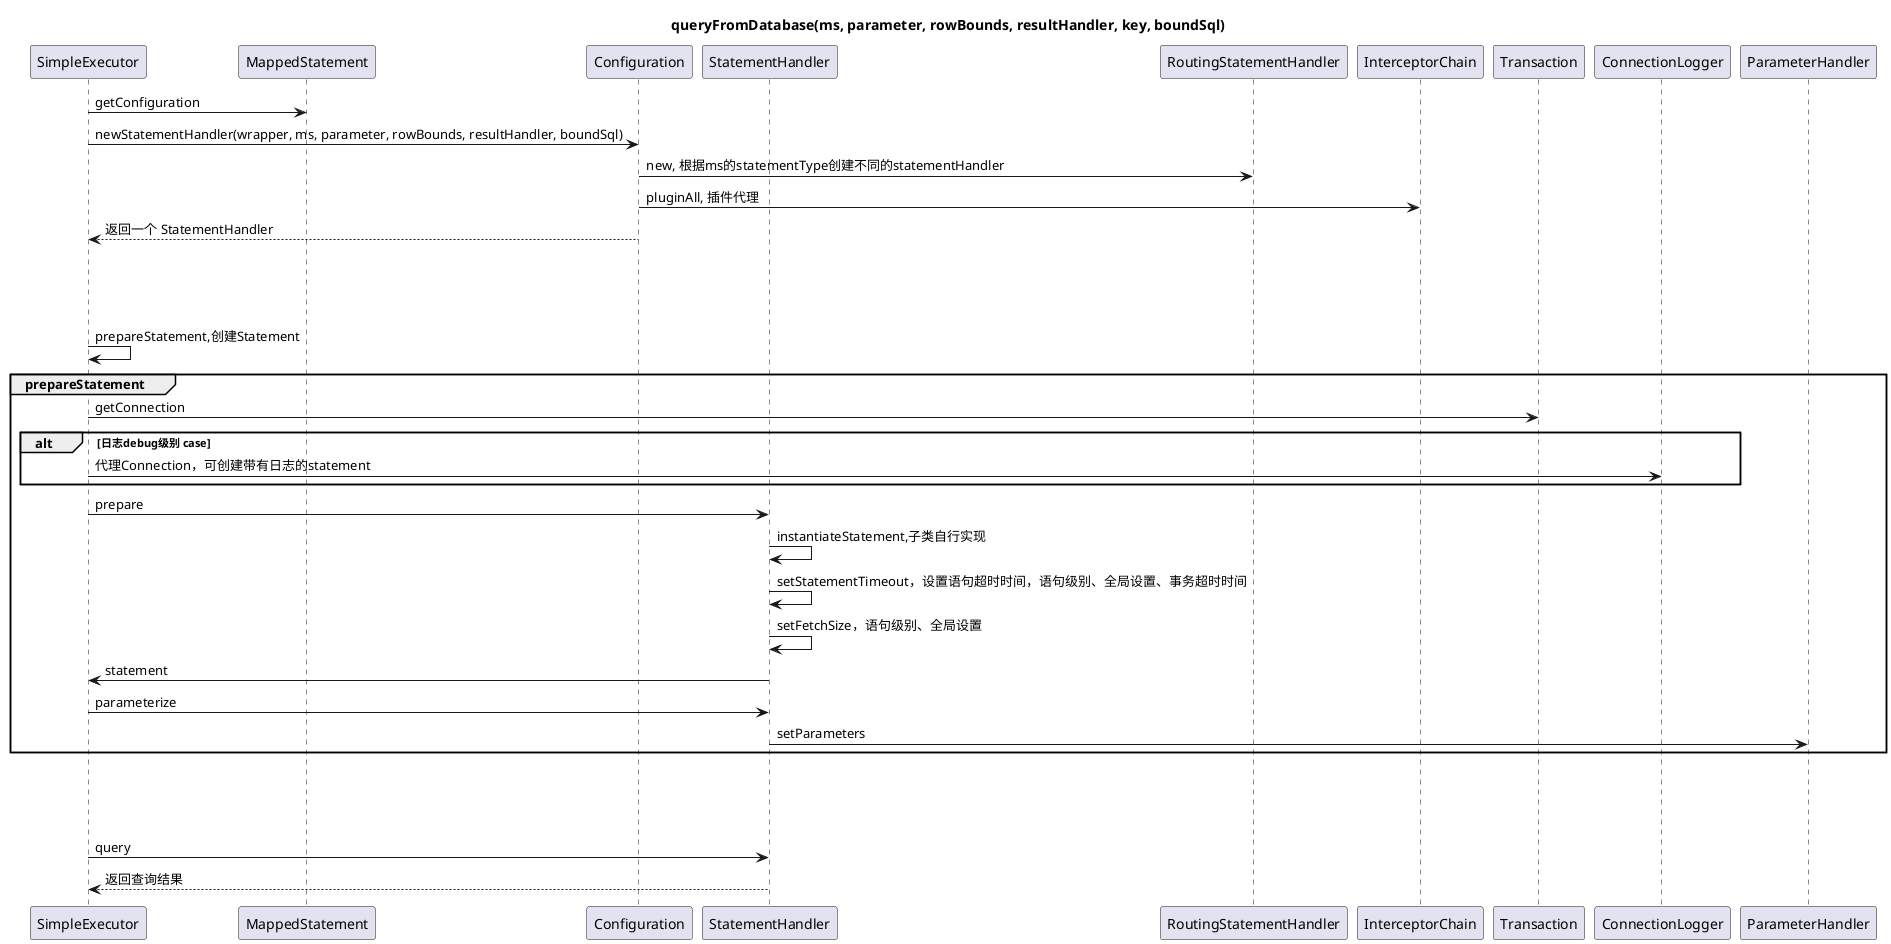 @startuml

title queryFromDatabase(ms, parameter, rowBounds, resultHandler, key, boundSql)



participant SimpleExecutor
participant MappedStatement
participant Configuration
participant StatementHandler
participant RoutingStatementHandler
participant InterceptorChain
participant Transaction
participant ConnectionLogger
participant ParameterHandler

SimpleExecutor -> MappedStatement : getConfiguration
SimpleExecutor -> Configuration : newStatementHandler(wrapper, ms, parameter, rowBounds, resultHandler, boundSql)
Configuration -> RoutingStatementHandler : new, 根据ms的statementType创建不同的statementHandler
Configuration -> InterceptorChain : pluginAll, 插件代理
Configuration --> SimpleExecutor : 返回一个 StatementHandler
|||
|||
|||
SimpleExecutor -> SimpleExecutor : prepareStatement,创建Statement
group prepareStatement
    SimpleExecutor -> Transaction : getConnection
    alt 日志debug级别 case 
        SimpleExecutor -> ConnectionLogger : 代理Connection，可创建带有日志的statement
    end
    SimpleExecutor -> StatementHandler : prepare
    StatementHandler -> StatementHandler : instantiateStatement,子类自行实现
    StatementHandler -> StatementHandler : setStatementTimeout，设置语句超时时间，语句级别、全局设置、事务超时时间
    StatementHandler -> StatementHandler : setFetchSize，语句级别、全局设置
    StatementHandler -> SimpleExecutor : statement
    SimpleExecutor -> StatementHandler : parameterize
    StatementHandler -> ParameterHandler : setParameters
end
|||
|||
|||
SimpleExecutor -> StatementHandler : query
StatementHandler --> SimpleExecutor : 返回查询结果


@enduml